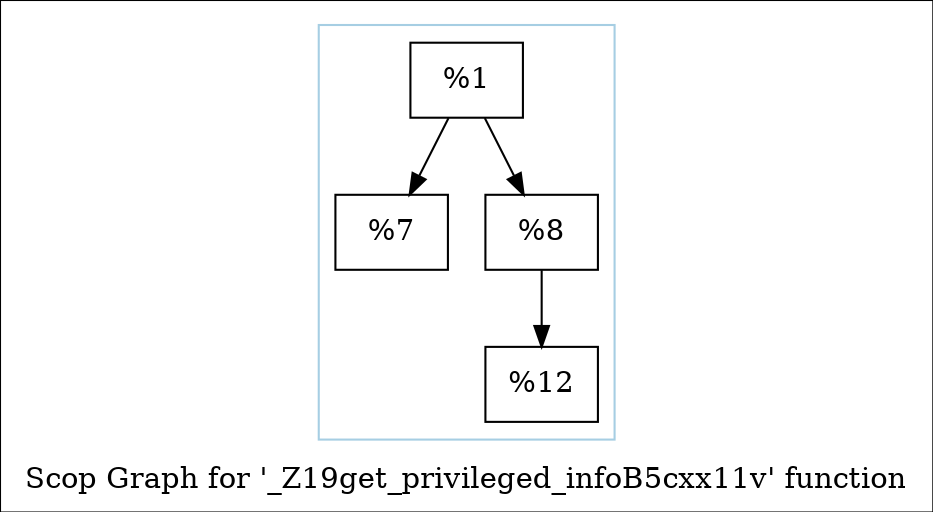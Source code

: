digraph "Scop Graph for '_Z19get_privileged_infoB5cxx11v' function" {
	label="Scop Graph for '_Z19get_privileged_infoB5cxx11v' function";

	Node0x936c60 [shape=record,label="{%1}"];
	Node0x936c60 -> Node0x92c390;
	Node0x936c60 -> Node0x937f30;
	Node0x92c390 [shape=record,label="{%7}"];
	Node0x937f30 [shape=record,label="{%8}"];
	Node0x937f30 -> Node0x9928b0;
	Node0x9928b0 [shape=record,label="{%12}"];
	colorscheme = "paired12"
        subgraph cluster_0x92c210 {
          label = "";
          style = solid;
          color = 1
          Node0x936c60;
          Node0x92c390;
          Node0x937f30;
          Node0x9928b0;
        }
}

